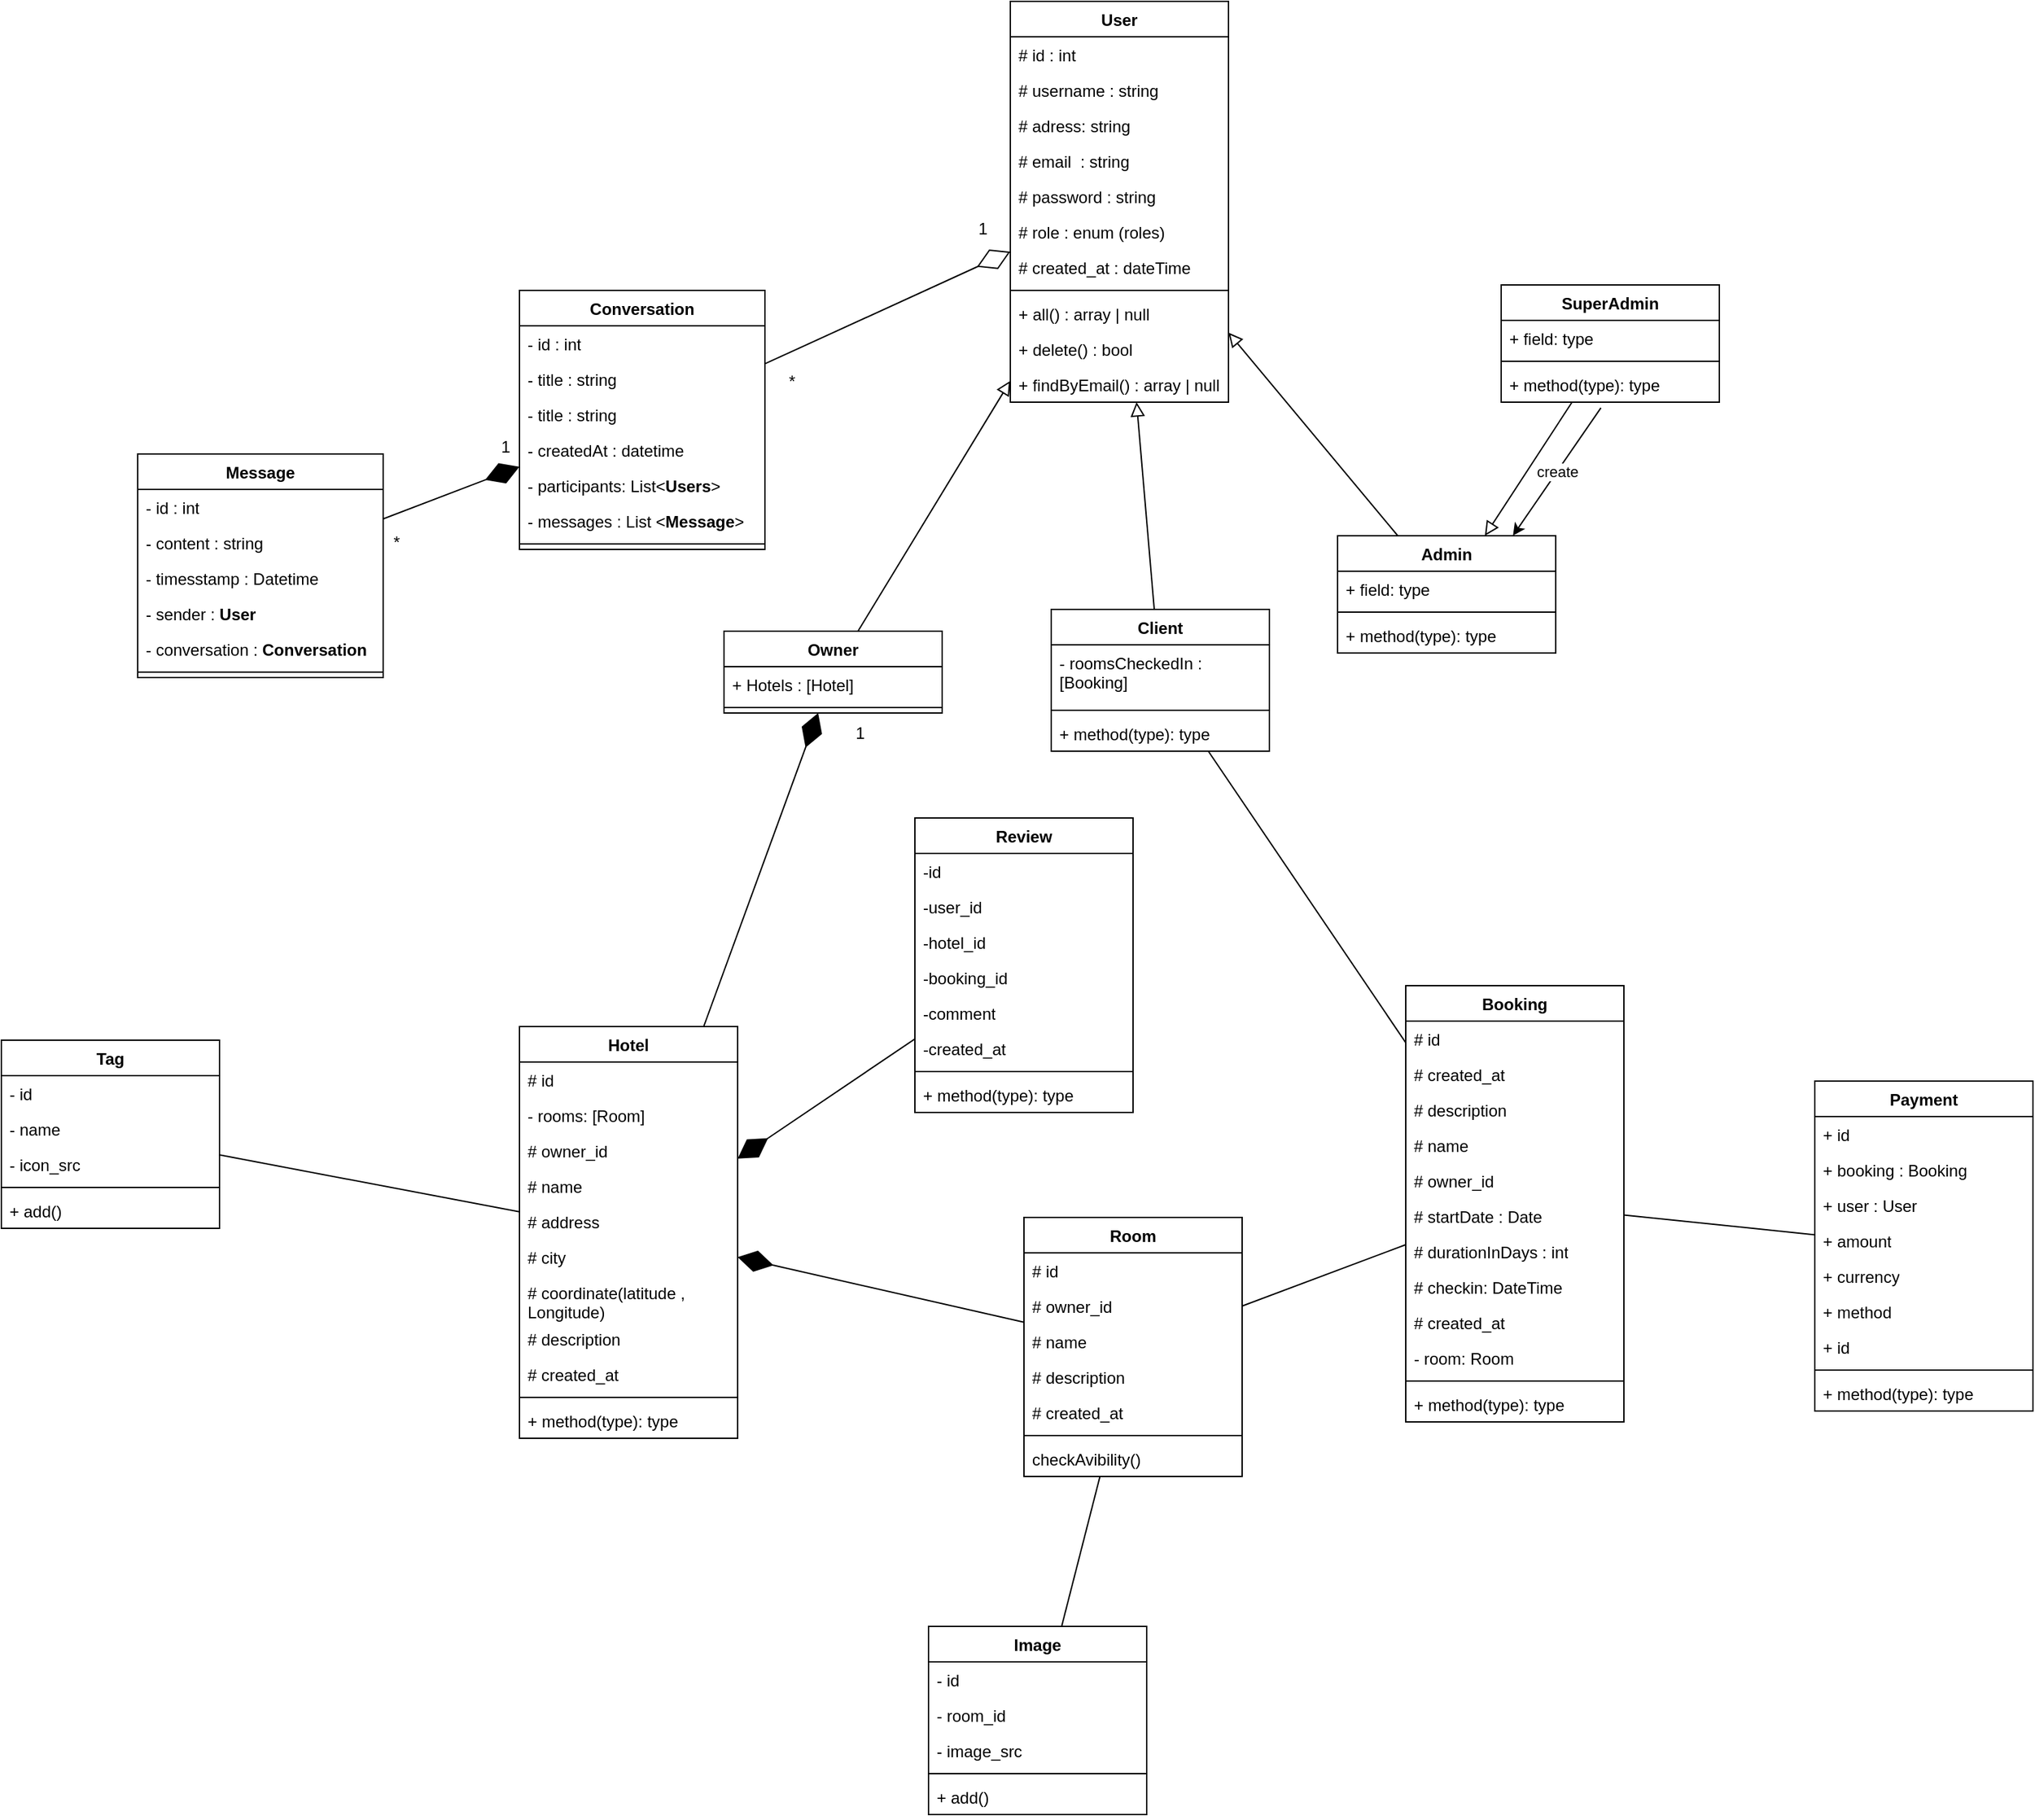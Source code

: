 <mxfile>
    <diagram name="Page-1" id="gl1ikZT-KIizGYTJ9AhV">
        <mxGraphModel dx="1989" dy="1467" grid="1" gridSize="10" guides="1" tooltips="1" connect="1" arrows="1" fold="1" page="1" pageScale="1" pageWidth="1100" pageHeight="850" math="0" shadow="0">
            <root>
                <mxCell id="0"/>
                <mxCell id="1" parent="0"/>
                <mxCell id="w4wLEy0SdP69c0IsTwgg-1" value="Hotel" style="swimlane;fontStyle=1;align=center;verticalAlign=top;childLayout=stackLayout;horizontal=1;startSize=26;horizontalStack=0;resizeParent=1;resizeParentMax=0;resizeLast=0;collapsible=1;marginBottom=0;whiteSpace=wrap;html=1;" parent="1" vertex="1">
                    <mxGeometry x="20" y="230" width="160" height="302" as="geometry"/>
                </mxCell>
                <mxCell id="FNUAw2JsjpDNP8y17gfx-34" value="# id&lt;div&gt;&lt;br&gt;&lt;/div&gt;" style="text;strokeColor=none;fillColor=none;align=left;verticalAlign=top;spacingLeft=4;spacingRight=4;overflow=hidden;rotatable=0;points=[[0,0.5],[1,0.5]];portConstraint=eastwest;whiteSpace=wrap;html=1;" parent="w4wLEy0SdP69c0IsTwgg-1" vertex="1">
                    <mxGeometry y="26" width="160" height="26" as="geometry"/>
                </mxCell>
                <mxCell id="FNUAw2JsjpDNP8y17gfx-62" value="&lt;div&gt;- rooms: [Room]&lt;/div&gt;" style="text;strokeColor=none;fillColor=none;align=left;verticalAlign=top;spacingLeft=4;spacingRight=4;overflow=hidden;rotatable=0;points=[[0,0.5],[1,0.5]];portConstraint=eastwest;whiteSpace=wrap;html=1;" parent="w4wLEy0SdP69c0IsTwgg-1" vertex="1">
                    <mxGeometry y="52" width="160" height="26" as="geometry"/>
                </mxCell>
                <mxCell id="FNUAw2JsjpDNP8y17gfx-35" value="# owner_id" style="text;strokeColor=none;fillColor=none;align=left;verticalAlign=top;spacingLeft=4;spacingRight=4;overflow=hidden;rotatable=0;points=[[0,0.5],[1,0.5]];portConstraint=eastwest;whiteSpace=wrap;html=1;" parent="w4wLEy0SdP69c0IsTwgg-1" vertex="1">
                    <mxGeometry y="78" width="160" height="26" as="geometry"/>
                </mxCell>
                <mxCell id="FNUAw2JsjpDNP8y17gfx-36" value="&lt;div&gt;# name&lt;/div&gt;" style="text;strokeColor=none;fillColor=none;align=left;verticalAlign=top;spacingLeft=4;spacingRight=4;overflow=hidden;rotatable=0;points=[[0,0.5],[1,0.5]];portConstraint=eastwest;whiteSpace=wrap;html=1;" parent="w4wLEy0SdP69c0IsTwgg-1" vertex="1">
                    <mxGeometry y="104" width="160" height="26" as="geometry"/>
                </mxCell>
                <mxCell id="FNUAw2JsjpDNP8y17gfx-39" value="# address" style="text;strokeColor=none;fillColor=none;align=left;verticalAlign=top;spacingLeft=4;spacingRight=4;overflow=hidden;rotatable=0;points=[[0,0.5],[1,0.5]];portConstraint=eastwest;whiteSpace=wrap;html=1;" parent="w4wLEy0SdP69c0IsTwgg-1" vertex="1">
                    <mxGeometry y="130" width="160" height="26" as="geometry"/>
                </mxCell>
                <mxCell id="FNUAw2JsjpDNP8y17gfx-38" value="# city" style="text;strokeColor=none;fillColor=none;align=left;verticalAlign=top;spacingLeft=4;spacingRight=4;overflow=hidden;rotatable=0;points=[[0,0.5],[1,0.5]];portConstraint=eastwest;whiteSpace=wrap;html=1;" parent="w4wLEy0SdP69c0IsTwgg-1" vertex="1">
                    <mxGeometry y="156" width="160" height="26" as="geometry"/>
                </mxCell>
                <mxCell id="FNUAw2JsjpDNP8y17gfx-42" value="# coordinate(latitude , Longitude)" style="text;strokeColor=none;fillColor=none;align=left;verticalAlign=top;spacingLeft=4;spacingRight=4;overflow=hidden;rotatable=0;points=[[0,0.5],[1,0.5]];portConstraint=eastwest;whiteSpace=wrap;html=1;" parent="w4wLEy0SdP69c0IsTwgg-1" vertex="1">
                    <mxGeometry y="182" width="160" height="34" as="geometry"/>
                </mxCell>
                <mxCell id="FNUAw2JsjpDNP8y17gfx-41" value="# description" style="text;strokeColor=none;fillColor=none;align=left;verticalAlign=top;spacingLeft=4;spacingRight=4;overflow=hidden;rotatable=0;points=[[0,0.5],[1,0.5]];portConstraint=eastwest;whiteSpace=wrap;html=1;" parent="w4wLEy0SdP69c0IsTwgg-1" vertex="1">
                    <mxGeometry y="216" width="160" height="26" as="geometry"/>
                </mxCell>
                <mxCell id="FNUAw2JsjpDNP8y17gfx-37" value="# created_at" style="text;strokeColor=none;fillColor=none;align=left;verticalAlign=top;spacingLeft=4;spacingRight=4;overflow=hidden;rotatable=0;points=[[0,0.5],[1,0.5]];portConstraint=eastwest;whiteSpace=wrap;html=1;" parent="w4wLEy0SdP69c0IsTwgg-1" vertex="1">
                    <mxGeometry y="242" width="160" height="26" as="geometry"/>
                </mxCell>
                <mxCell id="w4wLEy0SdP69c0IsTwgg-3" value="" style="line;strokeWidth=1;fillColor=none;align=left;verticalAlign=middle;spacingTop=-1;spacingLeft=3;spacingRight=3;rotatable=0;labelPosition=right;points=[];portConstraint=eastwest;strokeColor=inherit;" parent="w4wLEy0SdP69c0IsTwgg-1" vertex="1">
                    <mxGeometry y="268" width="160" height="8" as="geometry"/>
                </mxCell>
                <mxCell id="w4wLEy0SdP69c0IsTwgg-4" value="+ method(type): type" style="text;strokeColor=none;fillColor=none;align=left;verticalAlign=top;spacingLeft=4;spacingRight=4;overflow=hidden;rotatable=0;points=[[0,0.5],[1,0.5]];portConstraint=eastwest;whiteSpace=wrap;html=1;" parent="w4wLEy0SdP69c0IsTwgg-1" vertex="1">
                    <mxGeometry y="276" width="160" height="26" as="geometry"/>
                </mxCell>
                <mxCell id="w4wLEy0SdP69c0IsTwgg-5" value="Room" style="swimlane;fontStyle=1;align=center;verticalAlign=top;childLayout=stackLayout;horizontal=1;startSize=26;horizontalStack=0;resizeParent=1;resizeParentMax=0;resizeLast=0;collapsible=1;marginBottom=0;whiteSpace=wrap;html=1;" parent="1" vertex="1">
                    <mxGeometry x="390" y="370" width="160" height="190" as="geometry"/>
                </mxCell>
                <mxCell id="FNUAw2JsjpDNP8y17gfx-43" value="# id&lt;div&gt;&lt;br&gt;&lt;/div&gt;" style="text;strokeColor=none;fillColor=none;align=left;verticalAlign=top;spacingLeft=4;spacingRight=4;overflow=hidden;rotatable=0;points=[[0,0.5],[1,0.5]];portConstraint=eastwest;whiteSpace=wrap;html=1;" parent="w4wLEy0SdP69c0IsTwgg-5" vertex="1">
                    <mxGeometry y="26" width="160" height="26" as="geometry"/>
                </mxCell>
                <mxCell id="FNUAw2JsjpDNP8y17gfx-46" value="# owner_id" style="text;strokeColor=none;fillColor=none;align=left;verticalAlign=top;spacingLeft=4;spacingRight=4;overflow=hidden;rotatable=0;points=[[0,0.5],[1,0.5]];portConstraint=eastwest;whiteSpace=wrap;html=1;" parent="w4wLEy0SdP69c0IsTwgg-5" vertex="1">
                    <mxGeometry y="52" width="160" height="26" as="geometry"/>
                </mxCell>
                <mxCell id="FNUAw2JsjpDNP8y17gfx-45" value="&lt;div&gt;# name&lt;/div&gt;" style="text;strokeColor=none;fillColor=none;align=left;verticalAlign=top;spacingLeft=4;spacingRight=4;overflow=hidden;rotatable=0;points=[[0,0.5],[1,0.5]];portConstraint=eastwest;whiteSpace=wrap;html=1;" parent="w4wLEy0SdP69c0IsTwgg-5" vertex="1">
                    <mxGeometry y="78" width="160" height="26" as="geometry"/>
                </mxCell>
                <mxCell id="FNUAw2JsjpDNP8y17gfx-47" value="# description" style="text;strokeColor=none;fillColor=none;align=left;verticalAlign=top;spacingLeft=4;spacingRight=4;overflow=hidden;rotatable=0;points=[[0,0.5],[1,0.5]];portConstraint=eastwest;whiteSpace=wrap;html=1;" parent="w4wLEy0SdP69c0IsTwgg-5" vertex="1">
                    <mxGeometry y="104" width="160" height="26" as="geometry"/>
                </mxCell>
                <mxCell id="FNUAw2JsjpDNP8y17gfx-44" value="# created_at" style="text;strokeColor=none;fillColor=none;align=left;verticalAlign=top;spacingLeft=4;spacingRight=4;overflow=hidden;rotatable=0;points=[[0,0.5],[1,0.5]];portConstraint=eastwest;whiteSpace=wrap;html=1;" parent="w4wLEy0SdP69c0IsTwgg-5" vertex="1">
                    <mxGeometry y="130" width="160" height="26" as="geometry"/>
                </mxCell>
                <mxCell id="w4wLEy0SdP69c0IsTwgg-7" value="" style="line;strokeWidth=1;fillColor=none;align=left;verticalAlign=middle;spacingTop=-1;spacingLeft=3;spacingRight=3;rotatable=0;labelPosition=right;points=[];portConstraint=eastwest;strokeColor=inherit;" parent="w4wLEy0SdP69c0IsTwgg-5" vertex="1">
                    <mxGeometry y="156" width="160" height="8" as="geometry"/>
                </mxCell>
                <mxCell id="w4wLEy0SdP69c0IsTwgg-8" value="checkAvibility()" style="text;strokeColor=none;fillColor=none;align=left;verticalAlign=top;spacingLeft=4;spacingRight=4;overflow=hidden;rotatable=0;points=[[0,0.5],[1,0.5]];portConstraint=eastwest;whiteSpace=wrap;html=1;" parent="w4wLEy0SdP69c0IsTwgg-5" vertex="1">
                    <mxGeometry y="164" width="160" height="26" as="geometry"/>
                </mxCell>
                <mxCell id="w4wLEy0SdP69c0IsTwgg-13" value="Booking" style="swimlane;fontStyle=1;align=center;verticalAlign=top;childLayout=stackLayout;horizontal=1;startSize=26;horizontalStack=0;resizeParent=1;resizeParentMax=0;resizeLast=0;collapsible=1;marginBottom=0;whiteSpace=wrap;html=1;" parent="1" vertex="1">
                    <mxGeometry x="670" y="200" width="160" height="320" as="geometry"/>
                </mxCell>
                <mxCell id="FNUAw2JsjpDNP8y17gfx-52" value="# id&lt;div&gt;&lt;br&gt;&lt;/div&gt;" style="text;strokeColor=none;fillColor=none;align=left;verticalAlign=top;spacingLeft=4;spacingRight=4;overflow=hidden;rotatable=0;points=[[0,0.5],[1,0.5]];portConstraint=eastwest;whiteSpace=wrap;html=1;" parent="w4wLEy0SdP69c0IsTwgg-13" vertex="1">
                    <mxGeometry y="26" width="160" height="26" as="geometry"/>
                </mxCell>
                <mxCell id="FNUAw2JsjpDNP8y17gfx-56" value="# created_at" style="text;strokeColor=none;fillColor=none;align=left;verticalAlign=top;spacingLeft=4;spacingRight=4;overflow=hidden;rotatable=0;points=[[0,0.5],[1,0.5]];portConstraint=eastwest;whiteSpace=wrap;html=1;" parent="w4wLEy0SdP69c0IsTwgg-13" vertex="1">
                    <mxGeometry y="52" width="160" height="26" as="geometry"/>
                </mxCell>
                <mxCell id="FNUAw2JsjpDNP8y17gfx-55" value="# description" style="text;strokeColor=none;fillColor=none;align=left;verticalAlign=top;spacingLeft=4;spacingRight=4;overflow=hidden;rotatable=0;points=[[0,0.5],[1,0.5]];portConstraint=eastwest;whiteSpace=wrap;html=1;" parent="w4wLEy0SdP69c0IsTwgg-13" vertex="1">
                    <mxGeometry y="78" width="160" height="26" as="geometry"/>
                </mxCell>
                <mxCell id="FNUAw2JsjpDNP8y17gfx-54" value="&lt;div&gt;# name&lt;/div&gt;" style="text;strokeColor=none;fillColor=none;align=left;verticalAlign=top;spacingLeft=4;spacingRight=4;overflow=hidden;rotatable=0;points=[[0,0.5],[1,0.5]];portConstraint=eastwest;whiteSpace=wrap;html=1;" parent="w4wLEy0SdP69c0IsTwgg-13" vertex="1">
                    <mxGeometry y="104" width="160" height="26" as="geometry"/>
                </mxCell>
                <mxCell id="FNUAw2JsjpDNP8y17gfx-53" value="# owner_id" style="text;strokeColor=none;fillColor=none;align=left;verticalAlign=top;spacingLeft=4;spacingRight=4;overflow=hidden;rotatable=0;points=[[0,0.5],[1,0.5]];portConstraint=eastwest;whiteSpace=wrap;html=1;" parent="w4wLEy0SdP69c0IsTwgg-13" vertex="1">
                    <mxGeometry y="130" width="160" height="26" as="geometry"/>
                </mxCell>
                <mxCell id="vhpqvtMw8-lFK2rzGlR5-1" value="# startDate : Date" style="text;strokeColor=none;fillColor=none;align=left;verticalAlign=top;spacingLeft=4;spacingRight=4;overflow=hidden;rotatable=0;points=[[0,0.5],[1,0.5]];portConstraint=eastwest;whiteSpace=wrap;html=1;" parent="w4wLEy0SdP69c0IsTwgg-13" vertex="1">
                    <mxGeometry y="156" width="160" height="26" as="geometry"/>
                </mxCell>
                <mxCell id="vhpqvtMw8-lFK2rzGlR5-2" value="# durationInDays : int" style="text;strokeColor=none;fillColor=none;align=left;verticalAlign=top;spacingLeft=4;spacingRight=4;overflow=hidden;rotatable=0;points=[[0,0.5],[1,0.5]];portConstraint=eastwest;whiteSpace=wrap;html=1;" parent="w4wLEy0SdP69c0IsTwgg-13" vertex="1">
                    <mxGeometry y="182" width="160" height="26" as="geometry"/>
                </mxCell>
                <mxCell id="vhpqvtMw8-lFK2rzGlR5-4" value="# checkin: DateTime" style="text;strokeColor=none;fillColor=none;align=left;verticalAlign=top;spacingLeft=4;spacingRight=4;overflow=hidden;rotatable=0;points=[[0,0.5],[1,0.5]];portConstraint=eastwest;whiteSpace=wrap;html=1;" parent="w4wLEy0SdP69c0IsTwgg-13" vertex="1">
                    <mxGeometry y="208" width="160" height="26" as="geometry"/>
                </mxCell>
                <mxCell id="vhpqvtMw8-lFK2rzGlR5-6" value="# created_at" style="text;strokeColor=none;fillColor=none;align=left;verticalAlign=top;spacingLeft=4;spacingRight=4;overflow=hidden;rotatable=0;points=[[0,0.5],[1,0.5]];portConstraint=eastwest;whiteSpace=wrap;html=1;" parent="w4wLEy0SdP69c0IsTwgg-13" vertex="1">
                    <mxGeometry y="234" width="160" height="26" as="geometry"/>
                </mxCell>
                <mxCell id="vhpqvtMw8-lFK2rzGlR5-3" value="- room: Room" style="text;strokeColor=none;fillColor=none;align=left;verticalAlign=top;spacingLeft=4;spacingRight=4;overflow=hidden;rotatable=0;points=[[0,0.5],[1,0.5]];portConstraint=eastwest;whiteSpace=wrap;html=1;" parent="w4wLEy0SdP69c0IsTwgg-13" vertex="1">
                    <mxGeometry y="260" width="160" height="26" as="geometry"/>
                </mxCell>
                <mxCell id="w4wLEy0SdP69c0IsTwgg-15" value="" style="line;strokeWidth=1;fillColor=none;align=left;verticalAlign=middle;spacingTop=-1;spacingLeft=3;spacingRight=3;rotatable=0;labelPosition=right;points=[];portConstraint=eastwest;strokeColor=inherit;" parent="w4wLEy0SdP69c0IsTwgg-13" vertex="1">
                    <mxGeometry y="286" width="160" height="8" as="geometry"/>
                </mxCell>
                <mxCell id="w4wLEy0SdP69c0IsTwgg-16" value="+ method(type): type" style="text;strokeColor=none;fillColor=none;align=left;verticalAlign=top;spacingLeft=4;spacingRight=4;overflow=hidden;rotatable=0;points=[[0,0.5],[1,0.5]];portConstraint=eastwest;whiteSpace=wrap;html=1;" parent="w4wLEy0SdP69c0IsTwgg-13" vertex="1">
                    <mxGeometry y="294" width="160" height="26" as="geometry"/>
                </mxCell>
                <mxCell id="w4wLEy0SdP69c0IsTwgg-17" value="User" style="swimlane;fontStyle=1;align=center;verticalAlign=top;childLayout=stackLayout;horizontal=1;startSize=26;horizontalStack=0;resizeParent=1;resizeParentMax=0;resizeLast=0;collapsible=1;marginBottom=0;whiteSpace=wrap;html=1;" parent="1" vertex="1">
                    <mxGeometry x="380" y="-522" width="160" height="294" as="geometry"/>
                </mxCell>
                <mxCell id="w4wLEy0SdP69c0IsTwgg-18" value="# id : int&amp;nbsp;&lt;div&gt;&lt;br&gt;&lt;/div&gt;" style="text;strokeColor=none;fillColor=none;align=left;verticalAlign=top;spacingLeft=4;spacingRight=4;overflow=hidden;rotatable=0;points=[[0,0.5],[1,0.5]];portConstraint=eastwest;whiteSpace=wrap;html=1;" parent="w4wLEy0SdP69c0IsTwgg-17" vertex="1">
                    <mxGeometry y="26" width="160" height="26" as="geometry"/>
                </mxCell>
                <mxCell id="FNUAw2JsjpDNP8y17gfx-23" value="# username : string" style="text;strokeColor=none;fillColor=none;align=left;verticalAlign=top;spacingLeft=4;spacingRight=4;overflow=hidden;rotatable=0;points=[[0,0.5],[1,0.5]];portConstraint=eastwest;whiteSpace=wrap;html=1;" parent="w4wLEy0SdP69c0IsTwgg-17" vertex="1">
                    <mxGeometry y="52" width="160" height="26" as="geometry"/>
                </mxCell>
                <mxCell id="vhpqvtMw8-lFK2rzGlR5-5" value="# adress: string" style="text;strokeColor=none;fillColor=none;align=left;verticalAlign=top;spacingLeft=4;spacingRight=4;overflow=hidden;rotatable=0;points=[[0,0.5],[1,0.5]];portConstraint=eastwest;whiteSpace=wrap;html=1;" parent="w4wLEy0SdP69c0IsTwgg-17" vertex="1">
                    <mxGeometry y="78" width="160" height="26" as="geometry"/>
                </mxCell>
                <mxCell id="FNUAw2JsjpDNP8y17gfx-24" value="&lt;div&gt;# email&amp;nbsp; : string&lt;/div&gt;" style="text;strokeColor=none;fillColor=none;align=left;verticalAlign=top;spacingLeft=4;spacingRight=4;overflow=hidden;rotatable=0;points=[[0,0.5],[1,0.5]];portConstraint=eastwest;whiteSpace=wrap;html=1;" parent="w4wLEy0SdP69c0IsTwgg-17" vertex="1">
                    <mxGeometry y="104" width="160" height="26" as="geometry"/>
                </mxCell>
                <mxCell id="FNUAw2JsjpDNP8y17gfx-26" value="# password : string" style="text;strokeColor=none;fillColor=none;align=left;verticalAlign=top;spacingLeft=4;spacingRight=4;overflow=hidden;rotatable=0;points=[[0,0.5],[1,0.5]];portConstraint=eastwest;whiteSpace=wrap;html=1;" parent="w4wLEy0SdP69c0IsTwgg-17" vertex="1">
                    <mxGeometry y="130" width="160" height="26" as="geometry"/>
                </mxCell>
                <mxCell id="FNUAw2JsjpDNP8y17gfx-25" value="# role : enum (roles)" style="text;strokeColor=none;fillColor=none;align=left;verticalAlign=top;spacingLeft=4;spacingRight=4;overflow=hidden;rotatable=0;points=[[0,0.5],[1,0.5]];portConstraint=eastwest;whiteSpace=wrap;html=1;" parent="w4wLEy0SdP69c0IsTwgg-17" vertex="1">
                    <mxGeometry y="156" width="160" height="26" as="geometry"/>
                </mxCell>
                <mxCell id="FNUAw2JsjpDNP8y17gfx-22" value="# created_at : dateTime" style="text;strokeColor=none;fillColor=none;align=left;verticalAlign=top;spacingLeft=4;spacingRight=4;overflow=hidden;rotatable=0;points=[[0,0.5],[1,0.5]];portConstraint=eastwest;whiteSpace=wrap;html=1;" parent="w4wLEy0SdP69c0IsTwgg-17" vertex="1">
                    <mxGeometry y="182" width="160" height="26" as="geometry"/>
                </mxCell>
                <mxCell id="w4wLEy0SdP69c0IsTwgg-19" value="" style="line;strokeWidth=1;fillColor=none;align=left;verticalAlign=middle;spacingTop=-1;spacingLeft=3;spacingRight=3;rotatable=0;labelPosition=right;points=[];portConstraint=eastwest;strokeColor=inherit;" parent="w4wLEy0SdP69c0IsTwgg-17" vertex="1">
                    <mxGeometry y="208" width="160" height="8" as="geometry"/>
                </mxCell>
                <mxCell id="w4wLEy0SdP69c0IsTwgg-20" value="+ all() : array | null" style="text;strokeColor=none;fillColor=none;align=left;verticalAlign=top;spacingLeft=4;spacingRight=4;overflow=hidden;rotatable=0;points=[[0,0.5],[1,0.5]];portConstraint=eastwest;whiteSpace=wrap;html=1;" parent="w4wLEy0SdP69c0IsTwgg-17" vertex="1">
                    <mxGeometry y="216" width="160" height="26" as="geometry"/>
                </mxCell>
                <mxCell id="FNUAw2JsjpDNP8y17gfx-27" value="+ delete() : bool" style="text;strokeColor=none;fillColor=none;align=left;verticalAlign=top;spacingLeft=4;spacingRight=4;overflow=hidden;rotatable=0;points=[[0,0.5],[1,0.5]];portConstraint=eastwest;whiteSpace=wrap;html=1;" parent="w4wLEy0SdP69c0IsTwgg-17" vertex="1">
                    <mxGeometry y="242" width="160" height="26" as="geometry"/>
                </mxCell>
                <mxCell id="FNUAw2JsjpDNP8y17gfx-28" value="+ findByEmail() : array | null" style="text;strokeColor=none;fillColor=none;align=left;verticalAlign=top;spacingLeft=4;spacingRight=4;overflow=hidden;rotatable=0;points=[[0,0.5],[1,0.5]];portConstraint=eastwest;whiteSpace=wrap;html=1;" parent="w4wLEy0SdP69c0IsTwgg-17" vertex="1">
                    <mxGeometry y="268" width="160" height="26" as="geometry"/>
                </mxCell>
                <mxCell id="w4wLEy0SdP69c0IsTwgg-21" value="Owner" style="swimlane;fontStyle=1;align=center;verticalAlign=top;childLayout=stackLayout;horizontal=1;startSize=26;horizontalStack=0;resizeParent=1;resizeParentMax=0;resizeLast=0;collapsible=1;marginBottom=0;whiteSpace=wrap;html=1;" parent="1" vertex="1">
                    <mxGeometry x="170" y="-60" width="160" height="60" as="geometry"/>
                </mxCell>
                <mxCell id="w4wLEy0SdP69c0IsTwgg-22" value="+ Hotels : [Hotel]" style="text;strokeColor=none;fillColor=none;align=left;verticalAlign=top;spacingLeft=4;spacingRight=4;overflow=hidden;rotatable=0;points=[[0,0.5],[1,0.5]];portConstraint=eastwest;whiteSpace=wrap;html=1;" parent="w4wLEy0SdP69c0IsTwgg-21" vertex="1">
                    <mxGeometry y="26" width="160" height="26" as="geometry"/>
                </mxCell>
                <mxCell id="w4wLEy0SdP69c0IsTwgg-23" value="" style="line;strokeWidth=1;fillColor=none;align=left;verticalAlign=middle;spacingTop=-1;spacingLeft=3;spacingRight=3;rotatable=0;labelPosition=right;points=[];portConstraint=eastwest;strokeColor=inherit;" parent="w4wLEy0SdP69c0IsTwgg-21" vertex="1">
                    <mxGeometry y="52" width="160" height="8" as="geometry"/>
                </mxCell>
                <mxCell id="w4wLEy0SdP69c0IsTwgg-25" value="Admin&lt;span style=&quot;color: rgba(0, 0, 0, 0); font-family: monospace; font-size: 0px; font-weight: 400; text-align: start; text-wrap-mode: nowrap;&quot;&gt;%3CmxGraphModel%3E%3Croot%3E%3CmxCell%20id%3D%220%22%2F%3E%3CmxCell%20id%3D%221%22%20parent%3D%220%22%2F%3E%3CmxCell%20id%3D%222%22%20value%3D%22Hotel%22%20style%3D%22swimlane%3BfontStyle%3D1%3Balign%3Dcenter%3BverticalAlign%3Dtop%3BchildLayout%3DstackLayout%3Bhorizontal%3D1%3BstartSize%3D26%3BhorizontalStack%3D0%3BresizeParent%3D1%3BresizeParentMax%3D0%3BresizeLast%3D0%3Bcollapsible%3D1%3BmarginBottom%3D0%3BwhiteSpace%3Dwrap%3Bhtml%3D1%3B%22%20vertex%3D%221%22%20parent%3D%221%22%3E%3CmxGeometry%20x%3D%22370%22%20y%3D%22190%22%20width%3D%22160%22%20height%3D%2286%22%20as%3D%22geometry%22%2F%3E%3C%2FmxCell%3E%3CmxCell%20id%3D%223%22%20value%3D%22%2B%20field%3A%20type%22%20style%3D%22text%3BstrokeColor%3Dnone%3BfillColor%3Dnone%3Balign%3Dleft%3BverticalAlign%3Dtop%3BspacingLeft%3D4%3BspacingRight%3D4%3Boverflow%3Dhidden%3Brotatable%3D0%3Bpoints%3D%5B%5B0%2C0.5%5D%2C%5B1%2C0.5%5D%5D%3BportConstraint%3Deastwest%3BwhiteSpace%3Dwrap%3Bhtml%3D1%3B%22%20vertex%3D%221%22%20parent%3D%222%22%3E%3CmxGeometry%20y%3D%2226%22%20width%3D%22160%22%20height%3D%2226%22%20as%3D%22geometry%22%2F%3E%3C%2FmxCell%3E%3CmxCell%20id%3D%224%22%20value%3D%22%22%20style%3D%22line%3BstrokeWidth%3D1%3BfillColor%3Dnone%3Balign%3Dleft%3BverticalAlign%3Dmiddle%3BspacingTop%3D-1%3BspacingLeft%3D3%3BspacingRight%3D3%3Brotatable%3D0%3BlabelPosition%3Dright%3Bpoints%3D%5B%5D%3BportConstraint%3Deastwest%3BstrokeColor%3Dinherit%3B%22%20vertex%3D%221%22%20parent%3D%222%22%3E%3CmxGeometry%20y%3D%2252%22%20width%3D%22160%22%20height%3D%228%22%20as%3D%22geometry%22%2F%3E%3C%2FmxCell%3E%3CmxCell%20id%3D%225%22%20value%3D%22%2B%20method(type)%3A%20type%22%20style%3D%22text%3BstrokeColor%3Dnone%3BfillColor%3Dnone%3Balign%3Dleft%3BverticalAlign%3Dtop%3BspacingLeft%3D4%3BspacingRight%3D4%3Boverflow%3Dhidden%3Brotatable%3D0%3Bpoints%3D%5B%5B0%2C0.5%5D%2C%5B1%2C0.5%5D%5D%3BportConstraint%3Deastwest%3BwhiteSpace%3Dwrap%3Bhtml%3D1%3B%22%20vertex%3D%221%22%20parent%3D%222%22%3E%3CmxGeometry%20y%3D%2260%22%20width%3D%22160%22%20height%3D%2226%22%20as%3D%22geometry%22%2F%3E%3C%2FmxCell%3E%3C%2Froot%3E%3C%2FmxGraphModel%3E&lt;/span&gt;" style="swimlane;fontStyle=1;align=center;verticalAlign=top;childLayout=stackLayout;horizontal=1;startSize=26;horizontalStack=0;resizeParent=1;resizeParentMax=0;resizeLast=0;collapsible=1;marginBottom=0;whiteSpace=wrap;html=1;" parent="1" vertex="1">
                    <mxGeometry x="620" y="-130" width="160" height="86" as="geometry"/>
                </mxCell>
                <mxCell id="w4wLEy0SdP69c0IsTwgg-26" value="+ field: type" style="text;strokeColor=none;fillColor=none;align=left;verticalAlign=top;spacingLeft=4;spacingRight=4;overflow=hidden;rotatable=0;points=[[0,0.5],[1,0.5]];portConstraint=eastwest;whiteSpace=wrap;html=1;" parent="w4wLEy0SdP69c0IsTwgg-25" vertex="1">
                    <mxGeometry y="26" width="160" height="26" as="geometry"/>
                </mxCell>
                <mxCell id="w4wLEy0SdP69c0IsTwgg-27" value="" style="line;strokeWidth=1;fillColor=none;align=left;verticalAlign=middle;spacingTop=-1;spacingLeft=3;spacingRight=3;rotatable=0;labelPosition=right;points=[];portConstraint=eastwest;strokeColor=inherit;" parent="w4wLEy0SdP69c0IsTwgg-25" vertex="1">
                    <mxGeometry y="52" width="160" height="8" as="geometry"/>
                </mxCell>
                <mxCell id="w4wLEy0SdP69c0IsTwgg-28" value="+ method(type): type" style="text;strokeColor=none;fillColor=none;align=left;verticalAlign=top;spacingLeft=4;spacingRight=4;overflow=hidden;rotatable=0;points=[[0,0.5],[1,0.5]];portConstraint=eastwest;whiteSpace=wrap;html=1;" parent="w4wLEy0SdP69c0IsTwgg-25" vertex="1">
                    <mxGeometry y="60" width="160" height="26" as="geometry"/>
                </mxCell>
                <mxCell id="w4wLEy0SdP69c0IsTwgg-29" value="Client" style="swimlane;fontStyle=1;align=center;verticalAlign=top;childLayout=stackLayout;horizontal=1;startSize=26;horizontalStack=0;resizeParent=1;resizeParentMax=0;resizeLast=0;collapsible=1;marginBottom=0;whiteSpace=wrap;html=1;" parent="1" vertex="1">
                    <mxGeometry x="410" y="-76" width="160" height="104" as="geometry"/>
                </mxCell>
                <mxCell id="w4wLEy0SdP69c0IsTwgg-30" value="- roomsCheckedIn : [Booking]" style="text;strokeColor=none;fillColor=none;align=left;verticalAlign=top;spacingLeft=4;spacingRight=4;overflow=hidden;rotatable=0;points=[[0,0.5],[1,0.5]];portConstraint=eastwest;whiteSpace=wrap;html=1;" parent="w4wLEy0SdP69c0IsTwgg-29" vertex="1">
                    <mxGeometry y="26" width="160" height="44" as="geometry"/>
                </mxCell>
                <mxCell id="w4wLEy0SdP69c0IsTwgg-31" value="" style="line;strokeWidth=1;fillColor=none;align=left;verticalAlign=middle;spacingTop=-1;spacingLeft=3;spacingRight=3;rotatable=0;labelPosition=right;points=[];portConstraint=eastwest;strokeColor=inherit;" parent="w4wLEy0SdP69c0IsTwgg-29" vertex="1">
                    <mxGeometry y="70" width="160" height="8" as="geometry"/>
                </mxCell>
                <mxCell id="w4wLEy0SdP69c0IsTwgg-32" value="+ method(type): type" style="text;strokeColor=none;fillColor=none;align=left;verticalAlign=top;spacingLeft=4;spacingRight=4;overflow=hidden;rotatable=0;points=[[0,0.5],[1,0.5]];portConstraint=eastwest;whiteSpace=wrap;html=1;" parent="w4wLEy0SdP69c0IsTwgg-29" vertex="1">
                    <mxGeometry y="78" width="160" height="26" as="geometry"/>
                </mxCell>
                <mxCell id="w4wLEy0SdP69c0IsTwgg-36" value="" style="endArrow=diamondThin;endFill=1;endSize=24;html=1;rounded=0;" parent="1" source="w4wLEy0SdP69c0IsTwgg-5" target="w4wLEy0SdP69c0IsTwgg-1" edge="1">
                    <mxGeometry width="160" relative="1" as="geometry">
                        <mxPoint x="330" y="290" as="sourcePoint"/>
                        <mxPoint x="490" y="290" as="targetPoint"/>
                    </mxGeometry>
                </mxCell>
                <mxCell id="w4wLEy0SdP69c0IsTwgg-38" value="" style="endArrow=diamondThin;endFill=1;endSize=24;html=1;rounded=0;" parent="1" source="w4wLEy0SdP69c0IsTwgg-1" target="w4wLEy0SdP69c0IsTwgg-21" edge="1">
                    <mxGeometry width="160" relative="1" as="geometry">
                        <mxPoint x="396" y="290" as="sourcePoint"/>
                        <mxPoint x="304" y="216" as="targetPoint"/>
                    </mxGeometry>
                </mxCell>
                <mxCell id="w4wLEy0SdP69c0IsTwgg-39" value="" style="endArrow=none;html=1;rounded=0;" parent="1" source="w4wLEy0SdP69c0IsTwgg-13" target="w4wLEy0SdP69c0IsTwgg-29" edge="1">
                    <mxGeometry width="50" height="50" relative="1" as="geometry">
                        <mxPoint x="410" y="140" as="sourcePoint"/>
                        <mxPoint x="460" y="90" as="targetPoint"/>
                    </mxGeometry>
                </mxCell>
                <mxCell id="w4wLEy0SdP69c0IsTwgg-40" value="" style="endArrow=none;html=1;rounded=0;" parent="1" source="w4wLEy0SdP69c0IsTwgg-13" target="w4wLEy0SdP69c0IsTwgg-5" edge="1">
                    <mxGeometry width="50" height="50" relative="1" as="geometry">
                        <mxPoint x="593" y="110" as="sourcePoint"/>
                        <mxPoint x="577" y="16" as="targetPoint"/>
                    </mxGeometry>
                </mxCell>
                <mxCell id="FNUAw2JsjpDNP8y17gfx-1" value="Review" style="swimlane;fontStyle=1;align=center;verticalAlign=top;childLayout=stackLayout;horizontal=1;startSize=26;horizontalStack=0;resizeParent=1;resizeParentMax=0;resizeLast=0;collapsible=1;marginBottom=0;whiteSpace=wrap;html=1;" parent="1" vertex="1">
                    <mxGeometry x="310" y="77" width="160" height="216" as="geometry"/>
                </mxCell>
                <mxCell id="FNUAw2JsjpDNP8y17gfx-2" value="-id" style="text;strokeColor=none;fillColor=none;align=left;verticalAlign=top;spacingLeft=4;spacingRight=4;overflow=hidden;rotatable=0;points=[[0,0.5],[1,0.5]];portConstraint=eastwest;whiteSpace=wrap;html=1;" parent="FNUAw2JsjpDNP8y17gfx-1" vertex="1">
                    <mxGeometry y="26" width="160" height="26" as="geometry"/>
                </mxCell>
                <mxCell id="FNUAw2JsjpDNP8y17gfx-48" value="-user_id" style="text;strokeColor=none;fillColor=none;align=left;verticalAlign=top;spacingLeft=4;spacingRight=4;overflow=hidden;rotatable=0;points=[[0,0.5],[1,0.5]];portConstraint=eastwest;whiteSpace=wrap;html=1;" parent="FNUAw2JsjpDNP8y17gfx-1" vertex="1">
                    <mxGeometry y="52" width="160" height="26" as="geometry"/>
                </mxCell>
                <mxCell id="FNUAw2JsjpDNP8y17gfx-49" value="-hotel_id" style="text;strokeColor=none;fillColor=none;align=left;verticalAlign=top;spacingLeft=4;spacingRight=4;overflow=hidden;rotatable=0;points=[[0,0.5],[1,0.5]];portConstraint=eastwest;whiteSpace=wrap;html=1;" parent="FNUAw2JsjpDNP8y17gfx-1" vertex="1">
                    <mxGeometry y="78" width="160" height="26" as="geometry"/>
                </mxCell>
                <mxCell id="40" value="-booking_id" style="text;strokeColor=none;fillColor=none;align=left;verticalAlign=top;spacingLeft=4;spacingRight=4;overflow=hidden;rotatable=0;points=[[0,0.5],[1,0.5]];portConstraint=eastwest;whiteSpace=wrap;html=1;" parent="FNUAw2JsjpDNP8y17gfx-1" vertex="1">
                    <mxGeometry y="104" width="160" height="26" as="geometry"/>
                </mxCell>
                <mxCell id="FNUAw2JsjpDNP8y17gfx-50" value="-comment" style="text;strokeColor=none;fillColor=none;align=left;verticalAlign=top;spacingLeft=4;spacingRight=4;overflow=hidden;rotatable=0;points=[[0,0.5],[1,0.5]];portConstraint=eastwest;whiteSpace=wrap;html=1;" parent="FNUAw2JsjpDNP8y17gfx-1" vertex="1">
                    <mxGeometry y="130" width="160" height="26" as="geometry"/>
                </mxCell>
                <mxCell id="FNUAw2JsjpDNP8y17gfx-51" value="-created_at" style="text;strokeColor=none;fillColor=none;align=left;verticalAlign=top;spacingLeft=4;spacingRight=4;overflow=hidden;rotatable=0;points=[[0,0.5],[1,0.5]];portConstraint=eastwest;whiteSpace=wrap;html=1;" parent="FNUAw2JsjpDNP8y17gfx-1" vertex="1">
                    <mxGeometry y="156" width="160" height="26" as="geometry"/>
                </mxCell>
                <mxCell id="FNUAw2JsjpDNP8y17gfx-3" value="" style="line;strokeWidth=1;fillColor=none;align=left;verticalAlign=middle;spacingTop=-1;spacingLeft=3;spacingRight=3;rotatable=0;labelPosition=right;points=[];portConstraint=eastwest;strokeColor=inherit;" parent="FNUAw2JsjpDNP8y17gfx-1" vertex="1">
                    <mxGeometry y="182" width="160" height="8" as="geometry"/>
                </mxCell>
                <mxCell id="FNUAw2JsjpDNP8y17gfx-4" value="+ method(type): type" style="text;strokeColor=none;fillColor=none;align=left;verticalAlign=top;spacingLeft=4;spacingRight=4;overflow=hidden;rotatable=0;points=[[0,0.5],[1,0.5]];portConstraint=eastwest;whiteSpace=wrap;html=1;" parent="FNUAw2JsjpDNP8y17gfx-1" vertex="1">
                    <mxGeometry y="190" width="160" height="26" as="geometry"/>
                </mxCell>
                <mxCell id="FNUAw2JsjpDNP8y17gfx-5" value="Payment" style="swimlane;fontStyle=1;align=center;verticalAlign=top;childLayout=stackLayout;horizontal=1;startSize=26;horizontalStack=0;resizeParent=1;resizeParentMax=0;resizeLast=0;collapsible=1;marginBottom=0;whiteSpace=wrap;html=1;" parent="1" vertex="1">
                    <mxGeometry x="970" y="270" width="160" height="242" as="geometry"/>
                </mxCell>
                <mxCell id="FNUAw2JsjpDNP8y17gfx-6" value="+ id" style="text;strokeColor=none;fillColor=none;align=left;verticalAlign=top;spacingLeft=4;spacingRight=4;overflow=hidden;rotatable=0;points=[[0,0.5],[1,0.5]];portConstraint=eastwest;whiteSpace=wrap;html=1;" parent="FNUAw2JsjpDNP8y17gfx-5" vertex="1">
                    <mxGeometry y="26" width="160" height="26" as="geometry"/>
                </mxCell>
                <mxCell id="24" value="+ booking : Booking" style="text;strokeColor=none;fillColor=none;align=left;verticalAlign=top;spacingLeft=4;spacingRight=4;overflow=hidden;rotatable=0;points=[[0,0.5],[1,0.5]];portConstraint=eastwest;whiteSpace=wrap;html=1;" parent="FNUAw2JsjpDNP8y17gfx-5" vertex="1">
                    <mxGeometry y="52" width="160" height="26" as="geometry"/>
                </mxCell>
                <mxCell id="26" value="+ user : User" style="text;strokeColor=none;fillColor=none;align=left;verticalAlign=top;spacingLeft=4;spacingRight=4;overflow=hidden;rotatable=0;points=[[0,0.5],[1,0.5]];portConstraint=eastwest;whiteSpace=wrap;html=1;" parent="FNUAw2JsjpDNP8y17gfx-5" vertex="1">
                    <mxGeometry y="78" width="160" height="26" as="geometry"/>
                </mxCell>
                <mxCell id="25" value="+ amount" style="text;strokeColor=none;fillColor=none;align=left;verticalAlign=top;spacingLeft=4;spacingRight=4;overflow=hidden;rotatable=0;points=[[0,0.5],[1,0.5]];portConstraint=eastwest;whiteSpace=wrap;html=1;" parent="FNUAw2JsjpDNP8y17gfx-5" vertex="1">
                    <mxGeometry y="104" width="160" height="26" as="geometry"/>
                </mxCell>
                <mxCell id="21" value="+ currency" style="text;strokeColor=none;fillColor=none;align=left;verticalAlign=top;spacingLeft=4;spacingRight=4;overflow=hidden;rotatable=0;points=[[0,0.5],[1,0.5]];portConstraint=eastwest;whiteSpace=wrap;html=1;" parent="FNUAw2JsjpDNP8y17gfx-5" vertex="1">
                    <mxGeometry y="130" width="160" height="26" as="geometry"/>
                </mxCell>
                <mxCell id="22" value="+ method" style="text;strokeColor=none;fillColor=none;align=left;verticalAlign=top;spacingLeft=4;spacingRight=4;overflow=hidden;rotatable=0;points=[[0,0.5],[1,0.5]];portConstraint=eastwest;whiteSpace=wrap;html=1;" parent="FNUAw2JsjpDNP8y17gfx-5" vertex="1">
                    <mxGeometry y="156" width="160" height="26" as="geometry"/>
                </mxCell>
                <mxCell id="23" value="+ id" style="text;strokeColor=none;fillColor=none;align=left;verticalAlign=top;spacingLeft=4;spacingRight=4;overflow=hidden;rotatable=0;points=[[0,0.5],[1,0.5]];portConstraint=eastwest;whiteSpace=wrap;html=1;" parent="FNUAw2JsjpDNP8y17gfx-5" vertex="1">
                    <mxGeometry y="182" width="160" height="26" as="geometry"/>
                </mxCell>
                <mxCell id="FNUAw2JsjpDNP8y17gfx-7" value="" style="line;strokeWidth=1;fillColor=none;align=left;verticalAlign=middle;spacingTop=-1;spacingLeft=3;spacingRight=3;rotatable=0;labelPosition=right;points=[];portConstraint=eastwest;strokeColor=inherit;" parent="FNUAw2JsjpDNP8y17gfx-5" vertex="1">
                    <mxGeometry y="208" width="160" height="8" as="geometry"/>
                </mxCell>
                <mxCell id="FNUAw2JsjpDNP8y17gfx-8" value="+ method(type): type" style="text;strokeColor=none;fillColor=none;align=left;verticalAlign=top;spacingLeft=4;spacingRight=4;overflow=hidden;rotatable=0;points=[[0,0.5],[1,0.5]];portConstraint=eastwest;whiteSpace=wrap;html=1;" parent="FNUAw2JsjpDNP8y17gfx-5" vertex="1">
                    <mxGeometry y="216" width="160" height="26" as="geometry"/>
                </mxCell>
                <mxCell id="FNUAw2JsjpDNP8y17gfx-15" value="1" style="text;html=1;align=center;verticalAlign=middle;whiteSpace=wrap;rounded=0;" parent="1" vertex="1">
                    <mxGeometry x="240" width="60" height="30" as="geometry"/>
                </mxCell>
                <mxCell id="FNUAw2JsjpDNP8y17gfx-29" value="SuperAdmin" style="swimlane;fontStyle=1;align=center;verticalAlign=top;childLayout=stackLayout;horizontal=1;startSize=26;horizontalStack=0;resizeParent=1;resizeParentMax=0;resizeLast=0;collapsible=1;marginBottom=0;whiteSpace=wrap;html=1;" parent="1" vertex="1">
                    <mxGeometry x="740" y="-314" width="160" height="86" as="geometry"/>
                </mxCell>
                <mxCell id="FNUAw2JsjpDNP8y17gfx-30" value="+ field: type" style="text;strokeColor=none;fillColor=none;align=left;verticalAlign=top;spacingLeft=4;spacingRight=4;overflow=hidden;rotatable=0;points=[[0,0.5],[1,0.5]];portConstraint=eastwest;whiteSpace=wrap;html=1;" parent="FNUAw2JsjpDNP8y17gfx-29" vertex="1">
                    <mxGeometry y="26" width="160" height="26" as="geometry"/>
                </mxCell>
                <mxCell id="FNUAw2JsjpDNP8y17gfx-31" value="" style="line;strokeWidth=1;fillColor=none;align=left;verticalAlign=middle;spacingTop=-1;spacingLeft=3;spacingRight=3;rotatable=0;labelPosition=right;points=[];portConstraint=eastwest;strokeColor=inherit;" parent="FNUAw2JsjpDNP8y17gfx-29" vertex="1">
                    <mxGeometry y="52" width="160" height="8" as="geometry"/>
                </mxCell>
                <mxCell id="FNUAw2JsjpDNP8y17gfx-32" value="+ method(type): type" style="text;strokeColor=none;fillColor=none;align=left;verticalAlign=top;spacingLeft=4;spacingRight=4;overflow=hidden;rotatable=0;points=[[0,0.5],[1,0.5]];portConstraint=eastwest;whiteSpace=wrap;html=1;" parent="FNUAw2JsjpDNP8y17gfx-29" vertex="1">
                    <mxGeometry y="60" width="160" height="26" as="geometry"/>
                </mxCell>
                <mxCell id="FNUAw2JsjpDNP8y17gfx-58" value="" style="endArrow=classic;html=1;rounded=0;exitX=0.457;exitY=1.161;exitDx=0;exitDy=0;exitPerimeter=0;entryX=0.804;entryY=-0.001;entryDx=0;entryDy=0;entryPerimeter=0;" parent="1" source="FNUAw2JsjpDNP8y17gfx-32" target="w4wLEy0SdP69c0IsTwgg-25" edge="1">
                    <mxGeometry relative="1" as="geometry">
                        <mxPoint x="700" y="-180" as="sourcePoint"/>
                        <mxPoint x="860" y="-180" as="targetPoint"/>
                    </mxGeometry>
                </mxCell>
                <mxCell id="FNUAw2JsjpDNP8y17gfx-59" value="create" style="edgeLabel;resizable=0;html=1;;align=center;verticalAlign=middle;" parent="FNUAw2JsjpDNP8y17gfx-58" connectable="0" vertex="1">
                    <mxGeometry relative="1" as="geometry"/>
                </mxCell>
                <mxCell id="IfeKp9Qi28ESEOdh_aMY-1" value="Conversation" style="swimlane;fontStyle=1;align=center;verticalAlign=top;childLayout=stackLayout;horizontal=1;startSize=26;horizontalStack=0;resizeParent=1;resizeParentMax=0;resizeLast=0;collapsible=1;marginBottom=0;whiteSpace=wrap;html=1;" parent="1" vertex="1">
                    <mxGeometry x="20" y="-310" width="180" height="190" as="geometry"/>
                </mxCell>
                <mxCell id="IfeKp9Qi28ESEOdh_aMY-2" value="- id : int" style="text;strokeColor=none;fillColor=none;align=left;verticalAlign=top;spacingLeft=4;spacingRight=4;overflow=hidden;rotatable=0;points=[[0,0.5],[1,0.5]];portConstraint=eastwest;whiteSpace=wrap;html=1;" parent="IfeKp9Qi28ESEOdh_aMY-1" vertex="1">
                    <mxGeometry y="26" width="180" height="26" as="geometry"/>
                </mxCell>
                <mxCell id="IfeKp9Qi28ESEOdh_aMY-3" value="- title : string" style="text;strokeColor=none;fillColor=none;align=left;verticalAlign=top;spacingLeft=4;spacingRight=4;overflow=hidden;rotatable=0;points=[[0,0.5],[1,0.5]];portConstraint=eastwest;whiteSpace=wrap;html=1;" parent="IfeKp9Qi28ESEOdh_aMY-1" vertex="1">
                    <mxGeometry y="52" width="180" height="26" as="geometry"/>
                </mxCell>
                <mxCell id="IfeKp9Qi28ESEOdh_aMY-27" value="- title : string" style="text;strokeColor=none;fillColor=none;align=left;verticalAlign=top;spacingLeft=4;spacingRight=4;overflow=hidden;rotatable=0;points=[[0,0.5],[1,0.5]];portConstraint=eastwest;whiteSpace=wrap;html=1;" parent="IfeKp9Qi28ESEOdh_aMY-1" vertex="1">
                    <mxGeometry y="78" width="180" height="26" as="geometry"/>
                </mxCell>
                <mxCell id="IfeKp9Qi28ESEOdh_aMY-4" value="- createdAt : datetime" style="text;strokeColor=none;fillColor=none;align=left;verticalAlign=top;spacingLeft=4;spacingRight=4;overflow=hidden;rotatable=0;points=[[0,0.5],[1,0.5]];portConstraint=eastwest;whiteSpace=wrap;html=1;" parent="IfeKp9Qi28ESEOdh_aMY-1" vertex="1">
                    <mxGeometry y="104" width="180" height="26" as="geometry"/>
                </mxCell>
                <mxCell id="IfeKp9Qi28ESEOdh_aMY-28" value="- participants: List&amp;lt;&lt;b&gt;Users&lt;/b&gt;&amp;gt;" style="text;strokeColor=none;fillColor=none;align=left;verticalAlign=top;spacingLeft=4;spacingRight=4;overflow=hidden;rotatable=0;points=[[0,0.5],[1,0.5]];portConstraint=eastwest;whiteSpace=wrap;html=1;" parent="IfeKp9Qi28ESEOdh_aMY-1" vertex="1">
                    <mxGeometry y="130" width="180" height="26" as="geometry"/>
                </mxCell>
                <mxCell id="IfeKp9Qi28ESEOdh_aMY-29" value="- messages : List &amp;lt;&lt;b&gt;Message&lt;/b&gt;&amp;gt;" style="text;strokeColor=none;fillColor=none;align=left;verticalAlign=top;spacingLeft=4;spacingRight=4;overflow=hidden;rotatable=0;points=[[0,0.5],[1,0.5]];portConstraint=eastwest;whiteSpace=wrap;html=1;" parent="IfeKp9Qi28ESEOdh_aMY-1" vertex="1">
                    <mxGeometry y="156" width="180" height="26" as="geometry"/>
                </mxCell>
                <mxCell id="IfeKp9Qi28ESEOdh_aMY-7" value="" style="line;strokeWidth=1;fillColor=none;align=left;verticalAlign=middle;spacingTop=-1;spacingLeft=3;spacingRight=3;rotatable=0;labelPosition=right;points=[];portConstraint=eastwest;strokeColor=inherit;" parent="IfeKp9Qi28ESEOdh_aMY-1" vertex="1">
                    <mxGeometry y="182" width="180" height="8" as="geometry"/>
                </mxCell>
                <mxCell id="IfeKp9Qi28ESEOdh_aMY-12" value="Message" style="swimlane;fontStyle=1;align=center;verticalAlign=top;childLayout=stackLayout;horizontal=1;startSize=26;horizontalStack=0;resizeParent=1;resizeParentMax=0;resizeLast=0;collapsible=1;marginBottom=0;whiteSpace=wrap;html=1;" parent="1" vertex="1">
                    <mxGeometry x="-260" y="-190" width="180" height="164" as="geometry"/>
                </mxCell>
                <mxCell id="IfeKp9Qi28ESEOdh_aMY-13" value="- id : int" style="text;strokeColor=none;fillColor=none;align=left;verticalAlign=top;spacingLeft=4;spacingRight=4;overflow=hidden;rotatable=0;points=[[0,0.5],[1,0.5]];portConstraint=eastwest;whiteSpace=wrap;html=1;" parent="IfeKp9Qi28ESEOdh_aMY-12" vertex="1">
                    <mxGeometry y="26" width="180" height="26" as="geometry"/>
                </mxCell>
                <mxCell id="IfeKp9Qi28ESEOdh_aMY-24" value="- content : string" style="text;strokeColor=none;fillColor=none;align=left;verticalAlign=top;spacingLeft=4;spacingRight=4;overflow=hidden;rotatable=0;points=[[0,0.5],[1,0.5]];portConstraint=eastwest;whiteSpace=wrap;html=1;" parent="IfeKp9Qi28ESEOdh_aMY-12" vertex="1">
                    <mxGeometry y="52" width="180" height="26" as="geometry"/>
                </mxCell>
                <mxCell id="IfeKp9Qi28ESEOdh_aMY-14" value="- timesstamp : Datetime" style="text;strokeColor=none;fillColor=none;align=left;verticalAlign=top;spacingLeft=4;spacingRight=4;overflow=hidden;rotatable=0;points=[[0,0.5],[1,0.5]];portConstraint=eastwest;whiteSpace=wrap;html=1;" parent="IfeKp9Qi28ESEOdh_aMY-12" vertex="1">
                    <mxGeometry y="78" width="180" height="26" as="geometry"/>
                </mxCell>
                <mxCell id="IfeKp9Qi28ESEOdh_aMY-15" value="- sender : &lt;b&gt;User&lt;/b&gt;" style="text;strokeColor=none;fillColor=none;align=left;verticalAlign=top;spacingLeft=4;spacingRight=4;overflow=hidden;rotatable=0;points=[[0,0.5],[1,0.5]];portConstraint=eastwest;whiteSpace=wrap;html=1;" parent="IfeKp9Qi28ESEOdh_aMY-12" vertex="1">
                    <mxGeometry y="104" width="180" height="26" as="geometry"/>
                </mxCell>
                <mxCell id="IfeKp9Qi28ESEOdh_aMY-17" value="- conversation : &lt;b&gt;Conversation&lt;/b&gt;" style="text;strokeColor=none;fillColor=none;align=left;verticalAlign=top;spacingLeft=4;spacingRight=4;overflow=hidden;rotatable=0;points=[[0,0.5],[1,0.5]];portConstraint=eastwest;whiteSpace=wrap;html=1;" parent="IfeKp9Qi28ESEOdh_aMY-12" vertex="1">
                    <mxGeometry y="130" width="180" height="26" as="geometry"/>
                </mxCell>
                <mxCell id="IfeKp9Qi28ESEOdh_aMY-16" value="" style="line;strokeWidth=1;fillColor=none;align=left;verticalAlign=middle;spacingTop=-1;spacingLeft=3;spacingRight=3;rotatable=0;labelPosition=right;points=[];portConstraint=eastwest;strokeColor=inherit;" parent="IfeKp9Qi28ESEOdh_aMY-12" vertex="1">
                    <mxGeometry y="156" width="180" height="8" as="geometry"/>
                </mxCell>
                <mxCell id="IfeKp9Qi28ESEOdh_aMY-31" value="" style="endArrow=diamondThin;endFill=1;endSize=24;html=1;rounded=0;" parent="1" source="IfeKp9Qi28ESEOdh_aMY-12" target="IfeKp9Qi28ESEOdh_aMY-1" edge="1">
                    <mxGeometry width="160" relative="1" as="geometry">
                        <mxPoint x="60" y="-146" as="sourcePoint"/>
                        <mxPoint x="-10" y="-270" as="targetPoint"/>
                    </mxGeometry>
                </mxCell>
                <mxCell id="IfeKp9Qi28ESEOdh_aMY-32" value="" style="endArrow=diamondThin;endFill=0;endSize=24;html=1;rounded=0;" parent="1" source="IfeKp9Qi28ESEOdh_aMY-1" target="w4wLEy0SdP69c0IsTwgg-17" edge="1">
                    <mxGeometry width="160" relative="1" as="geometry">
                        <mxPoint x="250" y="-380" as="sourcePoint"/>
                        <mxPoint x="410" y="-380" as="targetPoint"/>
                    </mxGeometry>
                </mxCell>
                <mxCell id="20" value="" style="endArrow=none;html=1;" parent="1" source="FNUAw2JsjpDNP8y17gfx-5" target="w4wLEy0SdP69c0IsTwgg-13" edge="1">
                    <mxGeometry width="50" height="50" relative="1" as="geometry">
                        <mxPoint x="780" y="400" as="sourcePoint"/>
                        <mxPoint x="830" y="350" as="targetPoint"/>
                    </mxGeometry>
                </mxCell>
                <mxCell id="30" value="" style="endArrow=block;html=1;rounded=0;align=center;verticalAlign=bottom;endFill=0;labelBackgroundColor=none;endSize=8;" parent="1" source="w4wLEy0SdP69c0IsTwgg-29" target="w4wLEy0SdP69c0IsTwgg-17" edge="1">
                    <mxGeometry relative="1" as="geometry">
                        <mxPoint x="370" y="-140" as="sourcePoint"/>
                        <mxPoint x="530" y="-140" as="targetPoint"/>
                    </mxGeometry>
                </mxCell>
                <mxCell id="31" value="" style="resizable=0;html=1;align=center;verticalAlign=top;labelBackgroundColor=none;" parent="30" connectable="0" vertex="1">
                    <mxGeometry relative="1" as="geometry"/>
                </mxCell>
                <mxCell id="34" value="" style="endArrow=block;html=1;rounded=0;align=center;verticalAlign=bottom;endFill=0;labelBackgroundColor=none;endSize=8;" parent="1" source="w4wLEy0SdP69c0IsTwgg-25" target="w4wLEy0SdP69c0IsTwgg-17" edge="1">
                    <mxGeometry relative="1" as="geometry">
                        <mxPoint x="496" y="-66" as="sourcePoint"/>
                        <mxPoint x="483" y="-218" as="targetPoint"/>
                    </mxGeometry>
                </mxCell>
                <mxCell id="35" value="" style="resizable=0;html=1;align=center;verticalAlign=top;labelBackgroundColor=none;" parent="34" connectable="0" vertex="1">
                    <mxGeometry relative="1" as="geometry"/>
                </mxCell>
                <mxCell id="36" value="" style="endArrow=block;html=1;rounded=0;align=center;verticalAlign=bottom;endFill=0;labelBackgroundColor=none;endSize=8;" parent="1" source="FNUAw2JsjpDNP8y17gfx-29" target="w4wLEy0SdP69c0IsTwgg-25" edge="1">
                    <mxGeometry relative="1" as="geometry">
                        <mxPoint x="550" y="-269" as="sourcePoint"/>
                        <mxPoint x="674" y="-120" as="targetPoint"/>
                    </mxGeometry>
                </mxCell>
                <mxCell id="37" value="" style="resizable=0;html=1;align=center;verticalAlign=top;labelBackgroundColor=none;" parent="36" connectable="0" vertex="1">
                    <mxGeometry relative="1" as="geometry"/>
                </mxCell>
                <mxCell id="38" value="" style="endArrow=block;html=1;rounded=0;align=center;verticalAlign=bottom;endFill=0;labelBackgroundColor=none;endSize=8;" parent="1" source="w4wLEy0SdP69c0IsTwgg-21" target="w4wLEy0SdP69c0IsTwgg-17" edge="1">
                    <mxGeometry relative="1" as="geometry">
                        <mxPoint x="496" y="-66" as="sourcePoint"/>
                        <mxPoint x="483" y="-218" as="targetPoint"/>
                    </mxGeometry>
                </mxCell>
                <mxCell id="39" value="" style="resizable=0;html=1;align=center;verticalAlign=top;labelBackgroundColor=none;" parent="38" connectable="0" vertex="1">
                    <mxGeometry relative="1" as="geometry"/>
                </mxCell>
                <mxCell id="46" value="1" style="text;html=1;align=center;verticalAlign=middle;whiteSpace=wrap;rounded=0;" parent="1" vertex="1">
                    <mxGeometry x="330" y="-370" width="60" height="30" as="geometry"/>
                </mxCell>
                <mxCell id="47" value="*" style="text;html=1;align=center;verticalAlign=middle;whiteSpace=wrap;rounded=0;" parent="1" vertex="1">
                    <mxGeometry x="190" y="-258" width="60" height="30" as="geometry"/>
                </mxCell>
                <mxCell id="48" value="1" style="text;html=1;align=center;verticalAlign=middle;whiteSpace=wrap;rounded=0;" parent="1" vertex="1">
                    <mxGeometry x="-20" y="-210" width="60" height="30" as="geometry"/>
                </mxCell>
                <mxCell id="49" value="*" style="text;html=1;align=center;verticalAlign=middle;whiteSpace=wrap;rounded=0;" parent="1" vertex="1">
                    <mxGeometry x="-100" y="-140" width="60" height="30" as="geometry"/>
                </mxCell>
                <mxCell id="50" value="" style="endArrow=diamondThin;endFill=1;endSize=24;html=1;rounded=0;" parent="1" source="FNUAw2JsjpDNP8y17gfx-1" target="w4wLEy0SdP69c0IsTwgg-1" edge="1">
                    <mxGeometry width="160" relative="1" as="geometry">
                        <mxPoint x="130" y="270" as="sourcePoint"/>
                        <mxPoint x="30" y="224" as="targetPoint"/>
                    </mxGeometry>
                </mxCell>
                <mxCell id="Z94Ej0BdXvcJ2xncVyff-50" value="Tag" style="swimlane;fontStyle=1;align=center;verticalAlign=top;childLayout=stackLayout;horizontal=1;startSize=26;horizontalStack=0;resizeParent=1;resizeParentMax=0;resizeLast=0;collapsible=1;marginBottom=0;whiteSpace=wrap;html=1;" parent="1" vertex="1">
                    <mxGeometry x="-360" y="240" width="160" height="138" as="geometry"/>
                </mxCell>
                <mxCell id="Z94Ej0BdXvcJ2xncVyff-51" value="&lt;div&gt;- id&lt;/div&gt;" style="text;strokeColor=none;fillColor=none;align=left;verticalAlign=top;spacingLeft=4;spacingRight=4;overflow=hidden;rotatable=0;points=[[0,0.5],[1,0.5]];portConstraint=eastwest;whiteSpace=wrap;html=1;" parent="Z94Ej0BdXvcJ2xncVyff-50" vertex="1">
                    <mxGeometry y="26" width="160" height="26" as="geometry"/>
                </mxCell>
                <mxCell id="Z94Ej0BdXvcJ2xncVyff-55" value="- name" style="text;strokeColor=none;fillColor=none;align=left;verticalAlign=top;spacingLeft=4;spacingRight=4;overflow=hidden;rotatable=0;points=[[0,0.5],[1,0.5]];portConstraint=eastwest;whiteSpace=wrap;html=1;" parent="Z94Ej0BdXvcJ2xncVyff-50" vertex="1">
                    <mxGeometry y="52" width="160" height="26" as="geometry"/>
                </mxCell>
                <mxCell id="Z94Ej0BdXvcJ2xncVyff-58" value="- icon_src" style="text;strokeColor=none;fillColor=none;align=left;verticalAlign=top;spacingLeft=4;spacingRight=4;overflow=hidden;rotatable=0;points=[[0,0.5],[1,0.5]];portConstraint=eastwest;whiteSpace=wrap;html=1;" parent="Z94Ej0BdXvcJ2xncVyff-50" vertex="1">
                    <mxGeometry y="78" width="160" height="26" as="geometry"/>
                </mxCell>
                <mxCell id="Z94Ej0BdXvcJ2xncVyff-56" value="" style="line;strokeWidth=1;fillColor=none;align=left;verticalAlign=middle;spacingTop=-1;spacingLeft=3;spacingRight=3;rotatable=0;labelPosition=right;points=[];portConstraint=eastwest;strokeColor=inherit;" parent="Z94Ej0BdXvcJ2xncVyff-50" vertex="1">
                    <mxGeometry y="104" width="160" height="8" as="geometry"/>
                </mxCell>
                <mxCell id="Z94Ej0BdXvcJ2xncVyff-57" value="+ add()&lt;div&gt;&lt;br&gt;&lt;/div&gt;" style="text;strokeColor=none;fillColor=none;align=left;verticalAlign=top;spacingLeft=4;spacingRight=4;overflow=hidden;rotatable=0;points=[[0,0.5],[1,0.5]];portConstraint=eastwest;whiteSpace=wrap;html=1;" parent="Z94Ej0BdXvcJ2xncVyff-50" vertex="1">
                    <mxGeometry y="112" width="160" height="26" as="geometry"/>
                </mxCell>
                <mxCell id="Z94Ej0BdXvcJ2xncVyff-59" value="" style="endArrow=none;html=1;rounded=0;" parent="1" source="w4wLEy0SdP69c0IsTwgg-1" target="Z94Ej0BdXvcJ2xncVyff-50" edge="1">
                    <mxGeometry width="50" height="50" relative="1" as="geometry">
                        <mxPoint x="220" y="380" as="sourcePoint"/>
                        <mxPoint x="270" y="330" as="targetPoint"/>
                    </mxGeometry>
                </mxCell>
                <mxCell id="Z94Ej0BdXvcJ2xncVyff-60" value="Image" style="swimlane;fontStyle=1;align=center;verticalAlign=top;childLayout=stackLayout;horizontal=1;startSize=26;horizontalStack=0;resizeParent=1;resizeParentMax=0;resizeLast=0;collapsible=1;marginBottom=0;whiteSpace=wrap;html=1;" parent="1" vertex="1">
                    <mxGeometry x="320" y="670" width="160" height="138" as="geometry"/>
                </mxCell>
                <mxCell id="Z94Ej0BdXvcJ2xncVyff-61" value="&lt;div&gt;- id&lt;/div&gt;" style="text;strokeColor=none;fillColor=none;align=left;verticalAlign=top;spacingLeft=4;spacingRight=4;overflow=hidden;rotatable=0;points=[[0,0.5],[1,0.5]];portConstraint=eastwest;whiteSpace=wrap;html=1;" parent="Z94Ej0BdXvcJ2xncVyff-60" vertex="1">
                    <mxGeometry y="26" width="160" height="26" as="geometry"/>
                </mxCell>
                <mxCell id="Z94Ej0BdXvcJ2xncVyff-62" value="- room_id&amp;nbsp;" style="text;strokeColor=none;fillColor=none;align=left;verticalAlign=top;spacingLeft=4;spacingRight=4;overflow=hidden;rotatable=0;points=[[0,0.5],[1,0.5]];portConstraint=eastwest;whiteSpace=wrap;html=1;" parent="Z94Ej0BdXvcJ2xncVyff-60" vertex="1">
                    <mxGeometry y="52" width="160" height="26" as="geometry"/>
                </mxCell>
                <mxCell id="Z94Ej0BdXvcJ2xncVyff-63" value="- image_src" style="text;strokeColor=none;fillColor=none;align=left;verticalAlign=top;spacingLeft=4;spacingRight=4;overflow=hidden;rotatable=0;points=[[0,0.5],[1,0.5]];portConstraint=eastwest;whiteSpace=wrap;html=1;" parent="Z94Ej0BdXvcJ2xncVyff-60" vertex="1">
                    <mxGeometry y="78" width="160" height="26" as="geometry"/>
                </mxCell>
                <mxCell id="Z94Ej0BdXvcJ2xncVyff-64" value="" style="line;strokeWidth=1;fillColor=none;align=left;verticalAlign=middle;spacingTop=-1;spacingLeft=3;spacingRight=3;rotatable=0;labelPosition=right;points=[];portConstraint=eastwest;strokeColor=inherit;" parent="Z94Ej0BdXvcJ2xncVyff-60" vertex="1">
                    <mxGeometry y="104" width="160" height="8" as="geometry"/>
                </mxCell>
                <mxCell id="Z94Ej0BdXvcJ2xncVyff-65" value="+ add()&lt;div&gt;&lt;br&gt;&lt;/div&gt;" style="text;strokeColor=none;fillColor=none;align=left;verticalAlign=top;spacingLeft=4;spacingRight=4;overflow=hidden;rotatable=0;points=[[0,0.5],[1,0.5]];portConstraint=eastwest;whiteSpace=wrap;html=1;" parent="Z94Ej0BdXvcJ2xncVyff-60" vertex="1">
                    <mxGeometry y="112" width="160" height="26" as="geometry"/>
                </mxCell>
                <mxCell id="Z94Ej0BdXvcJ2xncVyff-66" value="" style="endArrow=none;html=1;rounded=0;" parent="1" source="Z94Ej0BdXvcJ2xncVyff-60" target="w4wLEy0SdP69c0IsTwgg-5" edge="1">
                    <mxGeometry width="50" height="50" relative="1" as="geometry">
                        <mxPoint x="300" y="480" as="sourcePoint"/>
                        <mxPoint x="350" y="430" as="targetPoint"/>
                    </mxGeometry>
                </mxCell>
            </root>
        </mxGraphModel>
    </diagram>
</mxfile>